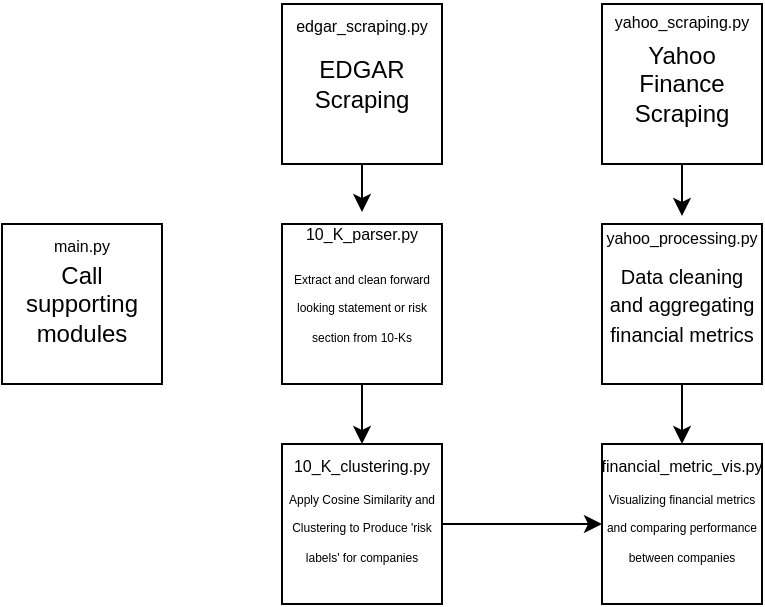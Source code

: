<mxfile version="14.3.1" type="device"><diagram name="Page-1" id="e56a1550-8fbb-45ad-956c-1786394a9013"><mxGraphModel dx="708" dy="302" grid="1" gridSize="10" guides="1" tooltips="1" connect="1" arrows="1" fold="1" page="1" pageScale="1" pageWidth="1100" pageHeight="850" background="#ffffff" math="0" shadow="0"><root><mxCell id="0"/><mxCell id="1" parent="0"/><mxCell id="w8aZmKAceu4B4dqzSugZ-2" value="Call supporting modules" style="whiteSpace=wrap;html=1;aspect=fixed;" vertex="1" parent="1"><mxGeometry x="300" y="360" width="80" height="80" as="geometry"/></mxCell><mxCell id="w8aZmKAceu4B4dqzSugZ-16" style="edgeStyle=orthogonalEdgeStyle;rounded=0;orthogonalLoop=1;jettySize=auto;html=1;exitX=0.5;exitY=1;exitDx=0;exitDy=0;" edge="1" parent="1" source="w8aZmKAceu4B4dqzSugZ-3" target="w8aZmKAceu4B4dqzSugZ-11"><mxGeometry relative="1" as="geometry"/></mxCell><mxCell id="w8aZmKAceu4B4dqzSugZ-3" value="EDGAR&lt;br&gt;Scraping" style="whiteSpace=wrap;html=1;aspect=fixed;" vertex="1" parent="1"><mxGeometry x="440" y="250" width="80" height="80" as="geometry"/></mxCell><mxCell id="w8aZmKAceu4B4dqzSugZ-18" style="edgeStyle=orthogonalEdgeStyle;rounded=0;orthogonalLoop=1;jettySize=auto;html=1;exitX=0.5;exitY=1;exitDx=0;exitDy=0;entryX=0.5;entryY=0;entryDx=0;entryDy=0;" edge="1" parent="1" source="w8aZmKAceu4B4dqzSugZ-4" target="w8aZmKAceu4B4dqzSugZ-13"><mxGeometry relative="1" as="geometry"/></mxCell><mxCell id="w8aZmKAceu4B4dqzSugZ-4" value="&lt;font style=&quot;font-size: 6px&quot;&gt;Extract and clean forward looking statement or risk section from 10-Ks&lt;/font&gt;" style="whiteSpace=wrap;html=1;aspect=fixed;" vertex="1" parent="1"><mxGeometry x="440" y="360" width="80" height="80" as="geometry"/></mxCell><mxCell id="w8aZmKAceu4B4dqzSugZ-20" style="edgeStyle=orthogonalEdgeStyle;rounded=0;orthogonalLoop=1;jettySize=auto;html=1;entryX=0;entryY=0.5;entryDx=0;entryDy=0;" edge="1" parent="1" source="w8aZmKAceu4B4dqzSugZ-5" target="w8aZmKAceu4B4dqzSugZ-8"><mxGeometry relative="1" as="geometry"/></mxCell><mxCell id="w8aZmKAceu4B4dqzSugZ-5" value="&lt;font style=&quot;font-size: 6px&quot;&gt;Apply Cosine Similarity and Clustering to Produce 'risk labels' for companies&lt;/font&gt;" style="whiteSpace=wrap;html=1;aspect=fixed;" vertex="1" parent="1"><mxGeometry x="440" y="470" width="80" height="80" as="geometry"/></mxCell><mxCell id="w8aZmKAceu4B4dqzSugZ-17" style="edgeStyle=orthogonalEdgeStyle;rounded=0;orthogonalLoop=1;jettySize=auto;html=1;exitX=0.5;exitY=1;exitDx=0;exitDy=0;entryX=0.5;entryY=0;entryDx=0;entryDy=0;" edge="1" parent="1" source="w8aZmKAceu4B4dqzSugZ-6" target="w8aZmKAceu4B4dqzSugZ-12"><mxGeometry relative="1" as="geometry"/></mxCell><mxCell id="w8aZmKAceu4B4dqzSugZ-6" value="Yahoo Finance Scraping" style="whiteSpace=wrap;html=1;aspect=fixed;" vertex="1" parent="1"><mxGeometry x="600" y="250" width="80" height="80" as="geometry"/></mxCell><mxCell id="w8aZmKAceu4B4dqzSugZ-19" style="edgeStyle=orthogonalEdgeStyle;rounded=0;orthogonalLoop=1;jettySize=auto;html=1;exitX=0.5;exitY=1;exitDx=0;exitDy=0;entryX=0.5;entryY=0;entryDx=0;entryDy=0;" edge="1" parent="1" source="w8aZmKAceu4B4dqzSugZ-7" target="w8aZmKAceu4B4dqzSugZ-14"><mxGeometry relative="1" as="geometry"/></mxCell><mxCell id="w8aZmKAceu4B4dqzSugZ-7" value="&lt;font style=&quot;font-size: 10px&quot;&gt;Data cleaning and aggregating financial metrics&lt;/font&gt;" style="whiteSpace=wrap;html=1;aspect=fixed;" vertex="1" parent="1"><mxGeometry x="600" y="360" width="80" height="80" as="geometry"/></mxCell><mxCell id="w8aZmKAceu4B4dqzSugZ-8" value="&lt;font style=&quot;font-size: 6px&quot;&gt;Visualizing financial metrics and comparing performance between companies&lt;/font&gt;" style="whiteSpace=wrap;html=1;aspect=fixed;" vertex="1" parent="1"><mxGeometry x="600" y="470" width="80" height="80" as="geometry"/></mxCell><mxCell id="w8aZmKAceu4B4dqzSugZ-9" value="&lt;font style=&quot;font-size: 8px&quot;&gt;edgar_scraping.py&lt;/font&gt;" style="text;html=1;strokeColor=none;fillColor=none;align=center;verticalAlign=middle;whiteSpace=wrap;rounded=0;" vertex="1" parent="1"><mxGeometry x="460" y="250" width="40" height="20" as="geometry"/></mxCell><mxCell id="w8aZmKAceu4B4dqzSugZ-10" value="&lt;font style=&quot;font-size: 8px&quot;&gt;yahoo_scraping.py&lt;/font&gt;" style="text;html=1;strokeColor=none;fillColor=none;align=center;verticalAlign=middle;whiteSpace=wrap;rounded=0;" vertex="1" parent="1"><mxGeometry x="620" y="248" width="40" height="20" as="geometry"/></mxCell><mxCell id="w8aZmKAceu4B4dqzSugZ-11" value="&lt;font style=&quot;font-size: 8px&quot;&gt;10_K_parser.py&lt;/font&gt;" style="text;html=1;strokeColor=none;fillColor=none;align=center;verticalAlign=middle;whiteSpace=wrap;rounded=0;" vertex="1" parent="1"><mxGeometry x="460" y="354" width="40" height="20" as="geometry"/></mxCell><mxCell id="w8aZmKAceu4B4dqzSugZ-12" value="&lt;font style=&quot;font-size: 8px&quot;&gt;yahoo_processing.py&lt;/font&gt;" style="text;html=1;strokeColor=none;fillColor=none;align=center;verticalAlign=middle;whiteSpace=wrap;rounded=0;" vertex="1" parent="1"><mxGeometry x="620" y="356" width="40" height="20" as="geometry"/></mxCell><mxCell id="w8aZmKAceu4B4dqzSugZ-13" value="&lt;font style=&quot;font-size: 8px&quot;&gt;10_K_clustering.py&lt;/font&gt;" style="text;html=1;strokeColor=none;fillColor=none;align=center;verticalAlign=middle;whiteSpace=wrap;rounded=0;" vertex="1" parent="1"><mxGeometry x="460" y="470" width="40" height="20" as="geometry"/></mxCell><mxCell id="w8aZmKAceu4B4dqzSugZ-14" value="&lt;font style=&quot;font-size: 8px&quot;&gt;financial_metric_vis.py&lt;/font&gt;" style="text;html=1;strokeColor=none;fillColor=none;align=center;verticalAlign=middle;whiteSpace=wrap;rounded=0;" vertex="1" parent="1"><mxGeometry x="620" y="470" width="40" height="20" as="geometry"/></mxCell><mxCell id="w8aZmKAceu4B4dqzSugZ-15" value="&lt;font style=&quot;font-size: 8px&quot;&gt;main.py&lt;/font&gt;" style="text;html=1;strokeColor=none;fillColor=none;align=center;verticalAlign=middle;whiteSpace=wrap;rounded=0;" vertex="1" parent="1"><mxGeometry x="320" y="360" width="40" height="20" as="geometry"/></mxCell></root></mxGraphModel></diagram></mxfile>